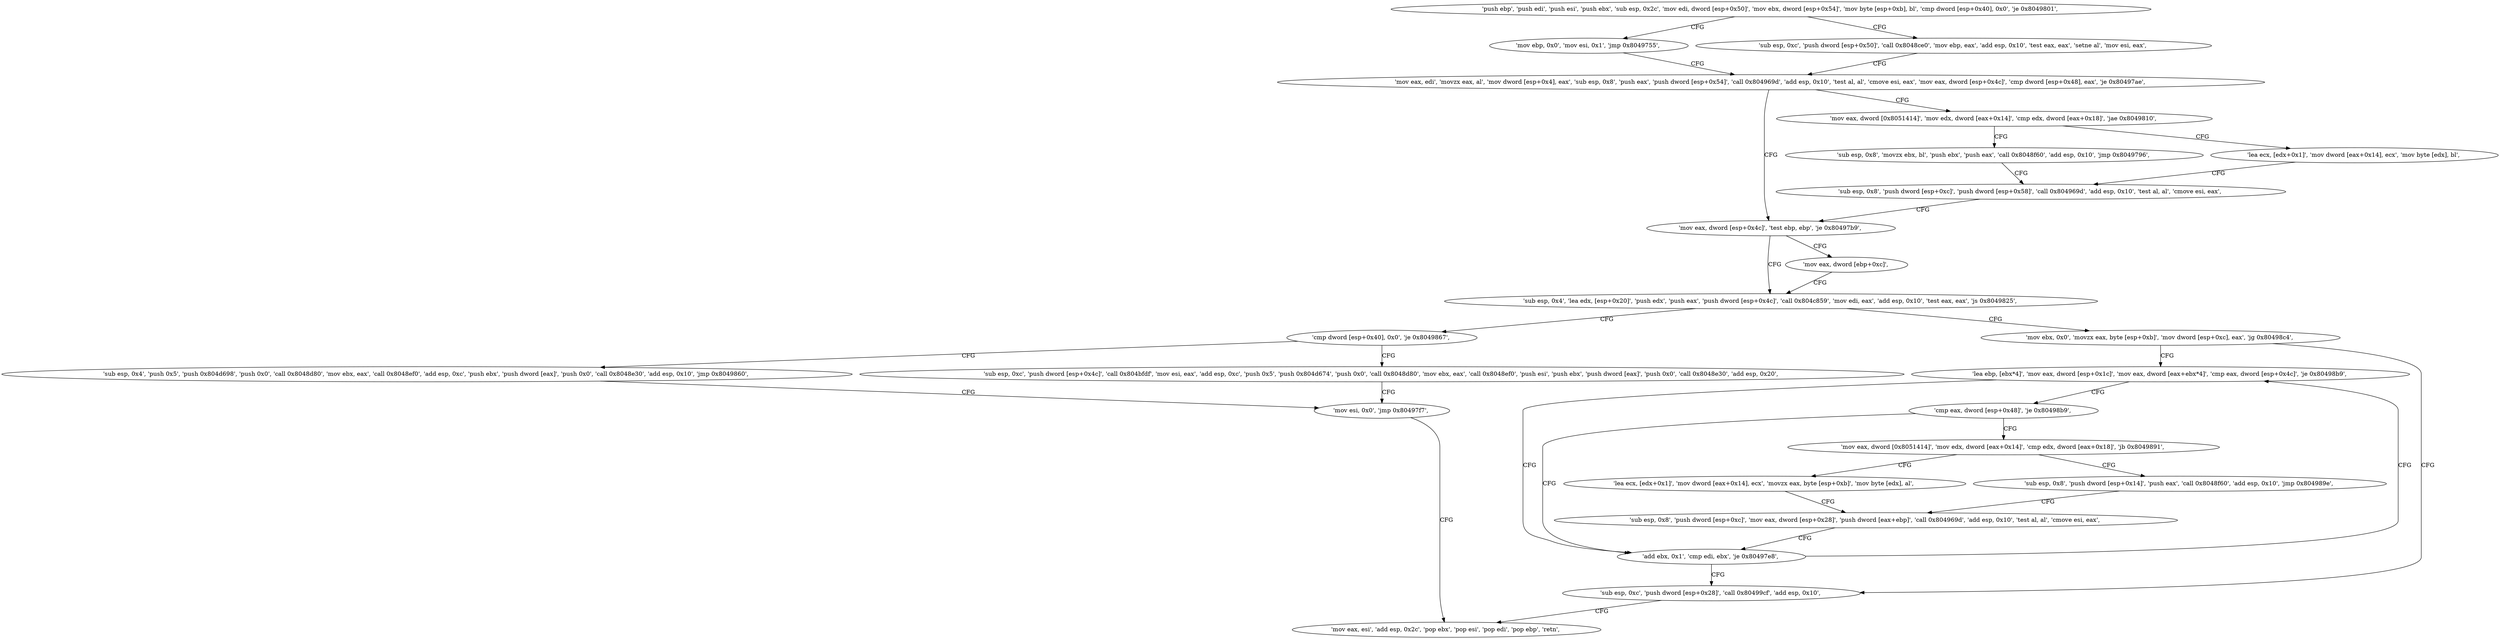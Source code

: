 digraph "func" {
"134518559" [label = "'push ebp', 'push edi', 'push esi', 'push ebx', 'sub esp, 0x2c', 'mov edi, dword [esp+0x50]', 'mov ebx, dword [esp+0x54]', 'mov byte [esp+0xb], bl', 'cmp dword [esp+0x40], 0x0', 'je 0x8049801', " ]
"134518785" [label = "'mov ebp, 0x0', 'mov esi, 0x1', 'jmp 0x8049755', " ]
"134518589" [label = "'sub esp, 0xc', 'push dword [esp+0x50]', 'call 0x8048ce0', 'mov ebp, eax', 'add esp, 0x10', 'test eax, eax', 'setne al', 'mov esi, eax', " ]
"134518613" [label = "'mov eax, edi', 'movzx eax, al', 'mov dword [esp+0x4], eax', 'sub esp, 0x8', 'push eax', 'push dword [esp+0x54]', 'call 0x804969d', 'add esp, 0x10', 'test al, al', 'cmove esi, eax', 'mov eax, dword [esp+0x4c]', 'cmp dword [esp+0x48], eax', 'je 0x80497ae', " ]
"134518702" [label = "'mov eax, dword [esp+0x4c]', 'test ebp, ebp', 'je 0x80497b9', " ]
"134518653" [label = "'mov eax, dword [0x8051414]', 'mov edx, dword [eax+0x14]', 'cmp edx, dword [eax+0x18]', 'jae 0x8049810', " ]
"134518713" [label = "'sub esp, 0x4', 'lea edx, [esp+0x20]', 'push edx', 'push eax', 'push dword [esp+0x4c]', 'call 0x804c859', 'mov edi, eax', 'add esp, 0x10', 'test eax, eax', 'js 0x8049825', " ]
"134518710" [label = "'mov eax, dword [ebp+0xc]', " ]
"134518800" [label = "'sub esp, 0x8', 'movzx ebx, bl', 'push ebx', 'push eax', 'call 0x8048f60', 'add esp, 0x10', 'jmp 0x8049796', " ]
"134518670" [label = "'lea ecx, [edx+0x1]', 'mov dword [eax+0x14], ecx', 'mov byte [edx], bl', " ]
"134518821" [label = "'cmp dword [esp+0x40], 0x0', 'je 0x8049867', " ]
"134518740" [label = "'mov ebx, 0x0', 'movzx eax, byte [esp+0xb]', 'mov dword [esp+0xc], eax', 'jg 0x80498c4', " ]
"134518678" [label = "'sub esp, 0x8', 'push dword [esp+0xc]', 'push dword [esp+0x58]', 'call 0x804969d', 'add esp, 0x10', 'test al, al', 'cmove esi, eax', " ]
"134518887" [label = "'sub esp, 0x4', 'push 0x5', 'push 0x804d698', 'push 0x0', 'call 0x8048d80', 'mov ebx, eax', 'call 0x8048ef0', 'add esp, 0xc', 'push ebx', 'push dword [eax]', 'push 0x0', 'call 0x8048e30', 'add esp, 0x10', 'jmp 0x8049860', " ]
"134518828" [label = "'sub esp, 0xc', 'push dword [esp+0x4c]', 'call 0x804bfdf', 'mov esi, eax', 'add esp, 0xc', 'push 0x5', 'push 0x804d674', 'push 0x0', 'call 0x8048d80', 'mov ebx, eax', 'call 0x8048ef0', 'push esi', 'push ebx', 'push dword [eax]', 'push 0x0', 'call 0x8048e30', 'add esp, 0x20', " ]
"134518980" [label = "'lea ebp, [ebx*4]', 'mov eax, dword [esp+0x1c]', 'mov eax, dword [eax+ebx*4]', 'cmp eax, dword [esp+0x4c]', 'je 0x80498b9', " ]
"134518760" [label = "'sub esp, 0xc', 'push dword [esp+0x28]', 'call 0x80499cf', 'add esp, 0x10', " ]
"134518880" [label = "'mov esi, 0x0', 'jmp 0x80497f7', " ]
"134518969" [label = "'add ebx, 0x1', 'cmp edi, ebx', 'je 0x80497e8', " ]
"134519000" [label = "'cmp eax, dword [esp+0x48]', 'je 0x80498b9', " ]
"134518775" [label = "'mov eax, esi', 'add esp, 0x2c', 'pop ebx', 'pop esi', 'pop edi', 'pop ebp', 'retn', " ]
"134519006" [label = "'mov eax, dword [0x8051414]', 'mov edx, dword [eax+0x14]', 'cmp edx, dword [eax+0x18]', 'jb 0x8049891', " ]
"134518929" [label = "'lea ecx, [edx+0x1]', 'mov dword [eax+0x14], ecx', 'movzx eax, byte [esp+0xb]', 'mov byte [edx], al', " ]
"134519019" [label = "'sub esp, 0x8', 'push dword [esp+0x14]', 'push eax', 'call 0x8048f60', 'add esp, 0x10', 'jmp 0x804989e', " ]
"134518942" [label = "'sub esp, 0x8', 'push dword [esp+0xc]', 'mov eax, dword [esp+0x28]', 'push dword [eax+ebp]', 'call 0x804969d', 'add esp, 0x10', 'test al, al', 'cmove esi, eax', " ]
"134518559" -> "134518785" [ label = "CFG" ]
"134518559" -> "134518589" [ label = "CFG" ]
"134518785" -> "134518613" [ label = "CFG" ]
"134518589" -> "134518613" [ label = "CFG" ]
"134518613" -> "134518702" [ label = "CFG" ]
"134518613" -> "134518653" [ label = "CFG" ]
"134518702" -> "134518713" [ label = "CFG" ]
"134518702" -> "134518710" [ label = "CFG" ]
"134518653" -> "134518800" [ label = "CFG" ]
"134518653" -> "134518670" [ label = "CFG" ]
"134518713" -> "134518821" [ label = "CFG" ]
"134518713" -> "134518740" [ label = "CFG" ]
"134518710" -> "134518713" [ label = "CFG" ]
"134518800" -> "134518678" [ label = "CFG" ]
"134518670" -> "134518678" [ label = "CFG" ]
"134518821" -> "134518887" [ label = "CFG" ]
"134518821" -> "134518828" [ label = "CFG" ]
"134518740" -> "134518980" [ label = "CFG" ]
"134518740" -> "134518760" [ label = "CFG" ]
"134518678" -> "134518702" [ label = "CFG" ]
"134518887" -> "134518880" [ label = "CFG" ]
"134518828" -> "134518880" [ label = "CFG" ]
"134518980" -> "134518969" [ label = "CFG" ]
"134518980" -> "134519000" [ label = "CFG" ]
"134518760" -> "134518775" [ label = "CFG" ]
"134518880" -> "134518775" [ label = "CFG" ]
"134518969" -> "134518760" [ label = "CFG" ]
"134518969" -> "134518980" [ label = "CFG" ]
"134519000" -> "134518969" [ label = "CFG" ]
"134519000" -> "134519006" [ label = "CFG" ]
"134519006" -> "134518929" [ label = "CFG" ]
"134519006" -> "134519019" [ label = "CFG" ]
"134518929" -> "134518942" [ label = "CFG" ]
"134519019" -> "134518942" [ label = "CFG" ]
"134518942" -> "134518969" [ label = "CFG" ]
}
